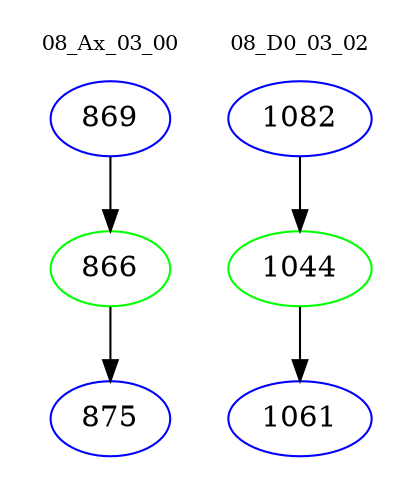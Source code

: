 digraph{
subgraph cluster_0 {
color = white
label = "08_Ax_03_00";
fontsize=10;
T0_869 [label="869", color="blue"]
T0_869 -> T0_866 [color="black"]
T0_866 [label="866", color="green"]
T0_866 -> T0_875 [color="black"]
T0_875 [label="875", color="blue"]
}
subgraph cluster_1 {
color = white
label = "08_D0_03_02";
fontsize=10;
T1_1082 [label="1082", color="blue"]
T1_1082 -> T1_1044 [color="black"]
T1_1044 [label="1044", color="green"]
T1_1044 -> T1_1061 [color="black"]
T1_1061 [label="1061", color="blue"]
}
}
